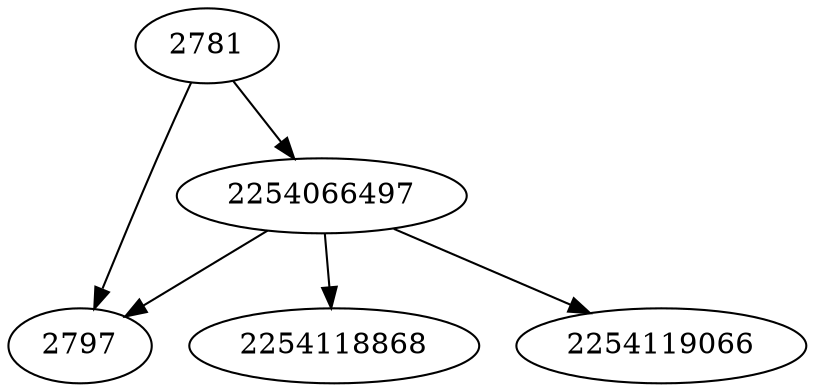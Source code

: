 strict digraph  {
2254066497;
2797;
2254118868;
2254119066;
2781;
2254066497 -> 2797;
2254066497 -> 2254118868;
2254066497 -> 2254119066;
2781 -> 2254066497;
2781 -> 2797;
}

